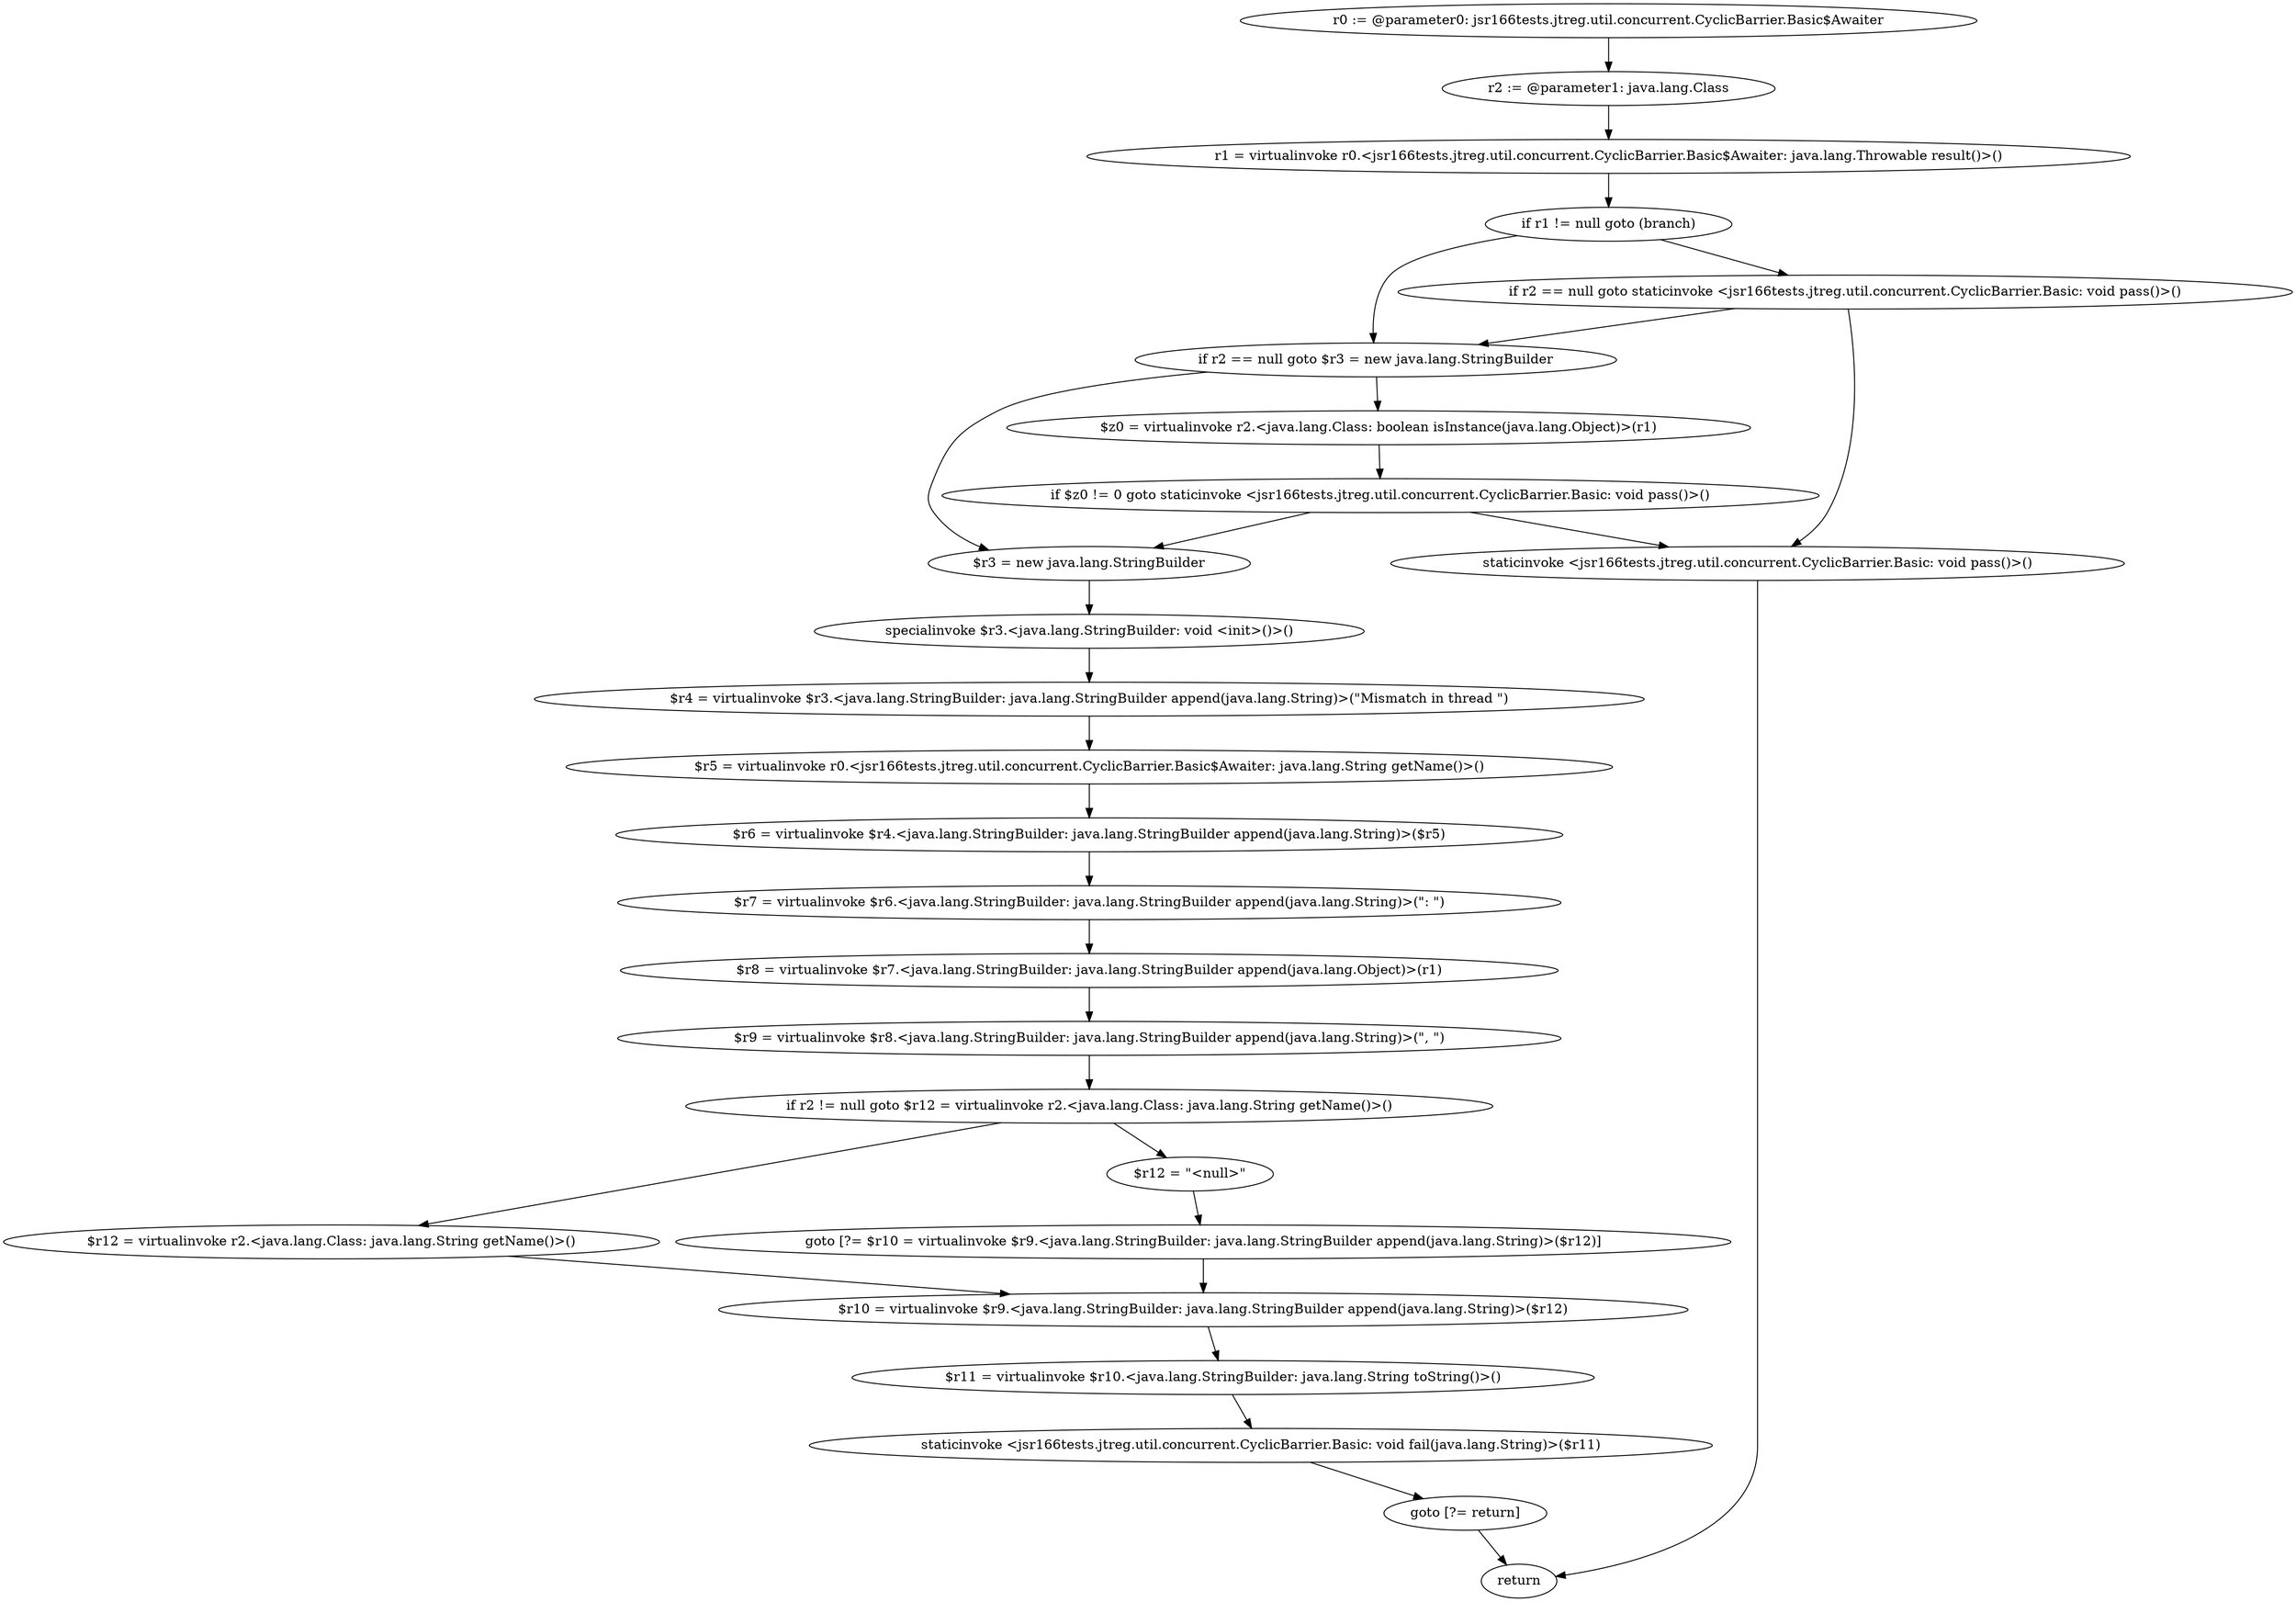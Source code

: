 digraph "unitGraph" {
    "r0 := @parameter0: jsr166tests.jtreg.util.concurrent.CyclicBarrier.Basic$Awaiter"
    "r2 := @parameter1: java.lang.Class"
    "r1 = virtualinvoke r0.<jsr166tests.jtreg.util.concurrent.CyclicBarrier.Basic$Awaiter: java.lang.Throwable result()>()"
    "if r1 != null goto (branch)"
    "if r2 == null goto staticinvoke <jsr166tests.jtreg.util.concurrent.CyclicBarrier.Basic: void pass()>()"
    "if r2 == null goto $r3 = new java.lang.StringBuilder"
    "$z0 = virtualinvoke r2.<java.lang.Class: boolean isInstance(java.lang.Object)>(r1)"
    "if $z0 != 0 goto staticinvoke <jsr166tests.jtreg.util.concurrent.CyclicBarrier.Basic: void pass()>()"
    "$r3 = new java.lang.StringBuilder"
    "specialinvoke $r3.<java.lang.StringBuilder: void <init>()>()"
    "$r4 = virtualinvoke $r3.<java.lang.StringBuilder: java.lang.StringBuilder append(java.lang.String)>(\"Mismatch in thread \")"
    "$r5 = virtualinvoke r0.<jsr166tests.jtreg.util.concurrent.CyclicBarrier.Basic$Awaiter: java.lang.String getName()>()"
    "$r6 = virtualinvoke $r4.<java.lang.StringBuilder: java.lang.StringBuilder append(java.lang.String)>($r5)"
    "$r7 = virtualinvoke $r6.<java.lang.StringBuilder: java.lang.StringBuilder append(java.lang.String)>(\": \")"
    "$r8 = virtualinvoke $r7.<java.lang.StringBuilder: java.lang.StringBuilder append(java.lang.Object)>(r1)"
    "$r9 = virtualinvoke $r8.<java.lang.StringBuilder: java.lang.StringBuilder append(java.lang.String)>(\", \")"
    "if r2 != null goto $r12 = virtualinvoke r2.<java.lang.Class: java.lang.String getName()>()"
    "$r12 = \"<null>\""
    "goto [?= $r10 = virtualinvoke $r9.<java.lang.StringBuilder: java.lang.StringBuilder append(java.lang.String)>($r12)]"
    "$r12 = virtualinvoke r2.<java.lang.Class: java.lang.String getName()>()"
    "$r10 = virtualinvoke $r9.<java.lang.StringBuilder: java.lang.StringBuilder append(java.lang.String)>($r12)"
    "$r11 = virtualinvoke $r10.<java.lang.StringBuilder: java.lang.String toString()>()"
    "staticinvoke <jsr166tests.jtreg.util.concurrent.CyclicBarrier.Basic: void fail(java.lang.String)>($r11)"
    "goto [?= return]"
    "staticinvoke <jsr166tests.jtreg.util.concurrent.CyclicBarrier.Basic: void pass()>()"
    "return"
    "r0 := @parameter0: jsr166tests.jtreg.util.concurrent.CyclicBarrier.Basic$Awaiter"->"r2 := @parameter1: java.lang.Class";
    "r2 := @parameter1: java.lang.Class"->"r1 = virtualinvoke r0.<jsr166tests.jtreg.util.concurrent.CyclicBarrier.Basic$Awaiter: java.lang.Throwable result()>()";
    "r1 = virtualinvoke r0.<jsr166tests.jtreg.util.concurrent.CyclicBarrier.Basic$Awaiter: java.lang.Throwable result()>()"->"if r1 != null goto (branch)";
    "if r1 != null goto (branch)"->"if r2 == null goto staticinvoke <jsr166tests.jtreg.util.concurrent.CyclicBarrier.Basic: void pass()>()";
    "if r1 != null goto (branch)"->"if r2 == null goto $r3 = new java.lang.StringBuilder";
    "if r2 == null goto staticinvoke <jsr166tests.jtreg.util.concurrent.CyclicBarrier.Basic: void pass()>()"->"if r2 == null goto $r3 = new java.lang.StringBuilder";
    "if r2 == null goto staticinvoke <jsr166tests.jtreg.util.concurrent.CyclicBarrier.Basic: void pass()>()"->"staticinvoke <jsr166tests.jtreg.util.concurrent.CyclicBarrier.Basic: void pass()>()";
    "if r2 == null goto $r3 = new java.lang.StringBuilder"->"$z0 = virtualinvoke r2.<java.lang.Class: boolean isInstance(java.lang.Object)>(r1)";
    "if r2 == null goto $r3 = new java.lang.StringBuilder"->"$r3 = new java.lang.StringBuilder";
    "$z0 = virtualinvoke r2.<java.lang.Class: boolean isInstance(java.lang.Object)>(r1)"->"if $z0 != 0 goto staticinvoke <jsr166tests.jtreg.util.concurrent.CyclicBarrier.Basic: void pass()>()";
    "if $z0 != 0 goto staticinvoke <jsr166tests.jtreg.util.concurrent.CyclicBarrier.Basic: void pass()>()"->"$r3 = new java.lang.StringBuilder";
    "if $z0 != 0 goto staticinvoke <jsr166tests.jtreg.util.concurrent.CyclicBarrier.Basic: void pass()>()"->"staticinvoke <jsr166tests.jtreg.util.concurrent.CyclicBarrier.Basic: void pass()>()";
    "$r3 = new java.lang.StringBuilder"->"specialinvoke $r3.<java.lang.StringBuilder: void <init>()>()";
    "specialinvoke $r3.<java.lang.StringBuilder: void <init>()>()"->"$r4 = virtualinvoke $r3.<java.lang.StringBuilder: java.lang.StringBuilder append(java.lang.String)>(\"Mismatch in thread \")";
    "$r4 = virtualinvoke $r3.<java.lang.StringBuilder: java.lang.StringBuilder append(java.lang.String)>(\"Mismatch in thread \")"->"$r5 = virtualinvoke r0.<jsr166tests.jtreg.util.concurrent.CyclicBarrier.Basic$Awaiter: java.lang.String getName()>()";
    "$r5 = virtualinvoke r0.<jsr166tests.jtreg.util.concurrent.CyclicBarrier.Basic$Awaiter: java.lang.String getName()>()"->"$r6 = virtualinvoke $r4.<java.lang.StringBuilder: java.lang.StringBuilder append(java.lang.String)>($r5)";
    "$r6 = virtualinvoke $r4.<java.lang.StringBuilder: java.lang.StringBuilder append(java.lang.String)>($r5)"->"$r7 = virtualinvoke $r6.<java.lang.StringBuilder: java.lang.StringBuilder append(java.lang.String)>(\": \")";
    "$r7 = virtualinvoke $r6.<java.lang.StringBuilder: java.lang.StringBuilder append(java.lang.String)>(\": \")"->"$r8 = virtualinvoke $r7.<java.lang.StringBuilder: java.lang.StringBuilder append(java.lang.Object)>(r1)";
    "$r8 = virtualinvoke $r7.<java.lang.StringBuilder: java.lang.StringBuilder append(java.lang.Object)>(r1)"->"$r9 = virtualinvoke $r8.<java.lang.StringBuilder: java.lang.StringBuilder append(java.lang.String)>(\", \")";
    "$r9 = virtualinvoke $r8.<java.lang.StringBuilder: java.lang.StringBuilder append(java.lang.String)>(\", \")"->"if r2 != null goto $r12 = virtualinvoke r2.<java.lang.Class: java.lang.String getName()>()";
    "if r2 != null goto $r12 = virtualinvoke r2.<java.lang.Class: java.lang.String getName()>()"->"$r12 = \"<null>\"";
    "if r2 != null goto $r12 = virtualinvoke r2.<java.lang.Class: java.lang.String getName()>()"->"$r12 = virtualinvoke r2.<java.lang.Class: java.lang.String getName()>()";
    "$r12 = \"<null>\""->"goto [?= $r10 = virtualinvoke $r9.<java.lang.StringBuilder: java.lang.StringBuilder append(java.lang.String)>($r12)]";
    "goto [?= $r10 = virtualinvoke $r9.<java.lang.StringBuilder: java.lang.StringBuilder append(java.lang.String)>($r12)]"->"$r10 = virtualinvoke $r9.<java.lang.StringBuilder: java.lang.StringBuilder append(java.lang.String)>($r12)";
    "$r12 = virtualinvoke r2.<java.lang.Class: java.lang.String getName()>()"->"$r10 = virtualinvoke $r9.<java.lang.StringBuilder: java.lang.StringBuilder append(java.lang.String)>($r12)";
    "$r10 = virtualinvoke $r9.<java.lang.StringBuilder: java.lang.StringBuilder append(java.lang.String)>($r12)"->"$r11 = virtualinvoke $r10.<java.lang.StringBuilder: java.lang.String toString()>()";
    "$r11 = virtualinvoke $r10.<java.lang.StringBuilder: java.lang.String toString()>()"->"staticinvoke <jsr166tests.jtreg.util.concurrent.CyclicBarrier.Basic: void fail(java.lang.String)>($r11)";
    "staticinvoke <jsr166tests.jtreg.util.concurrent.CyclicBarrier.Basic: void fail(java.lang.String)>($r11)"->"goto [?= return]";
    "goto [?= return]"->"return";
    "staticinvoke <jsr166tests.jtreg.util.concurrent.CyclicBarrier.Basic: void pass()>()"->"return";
}
